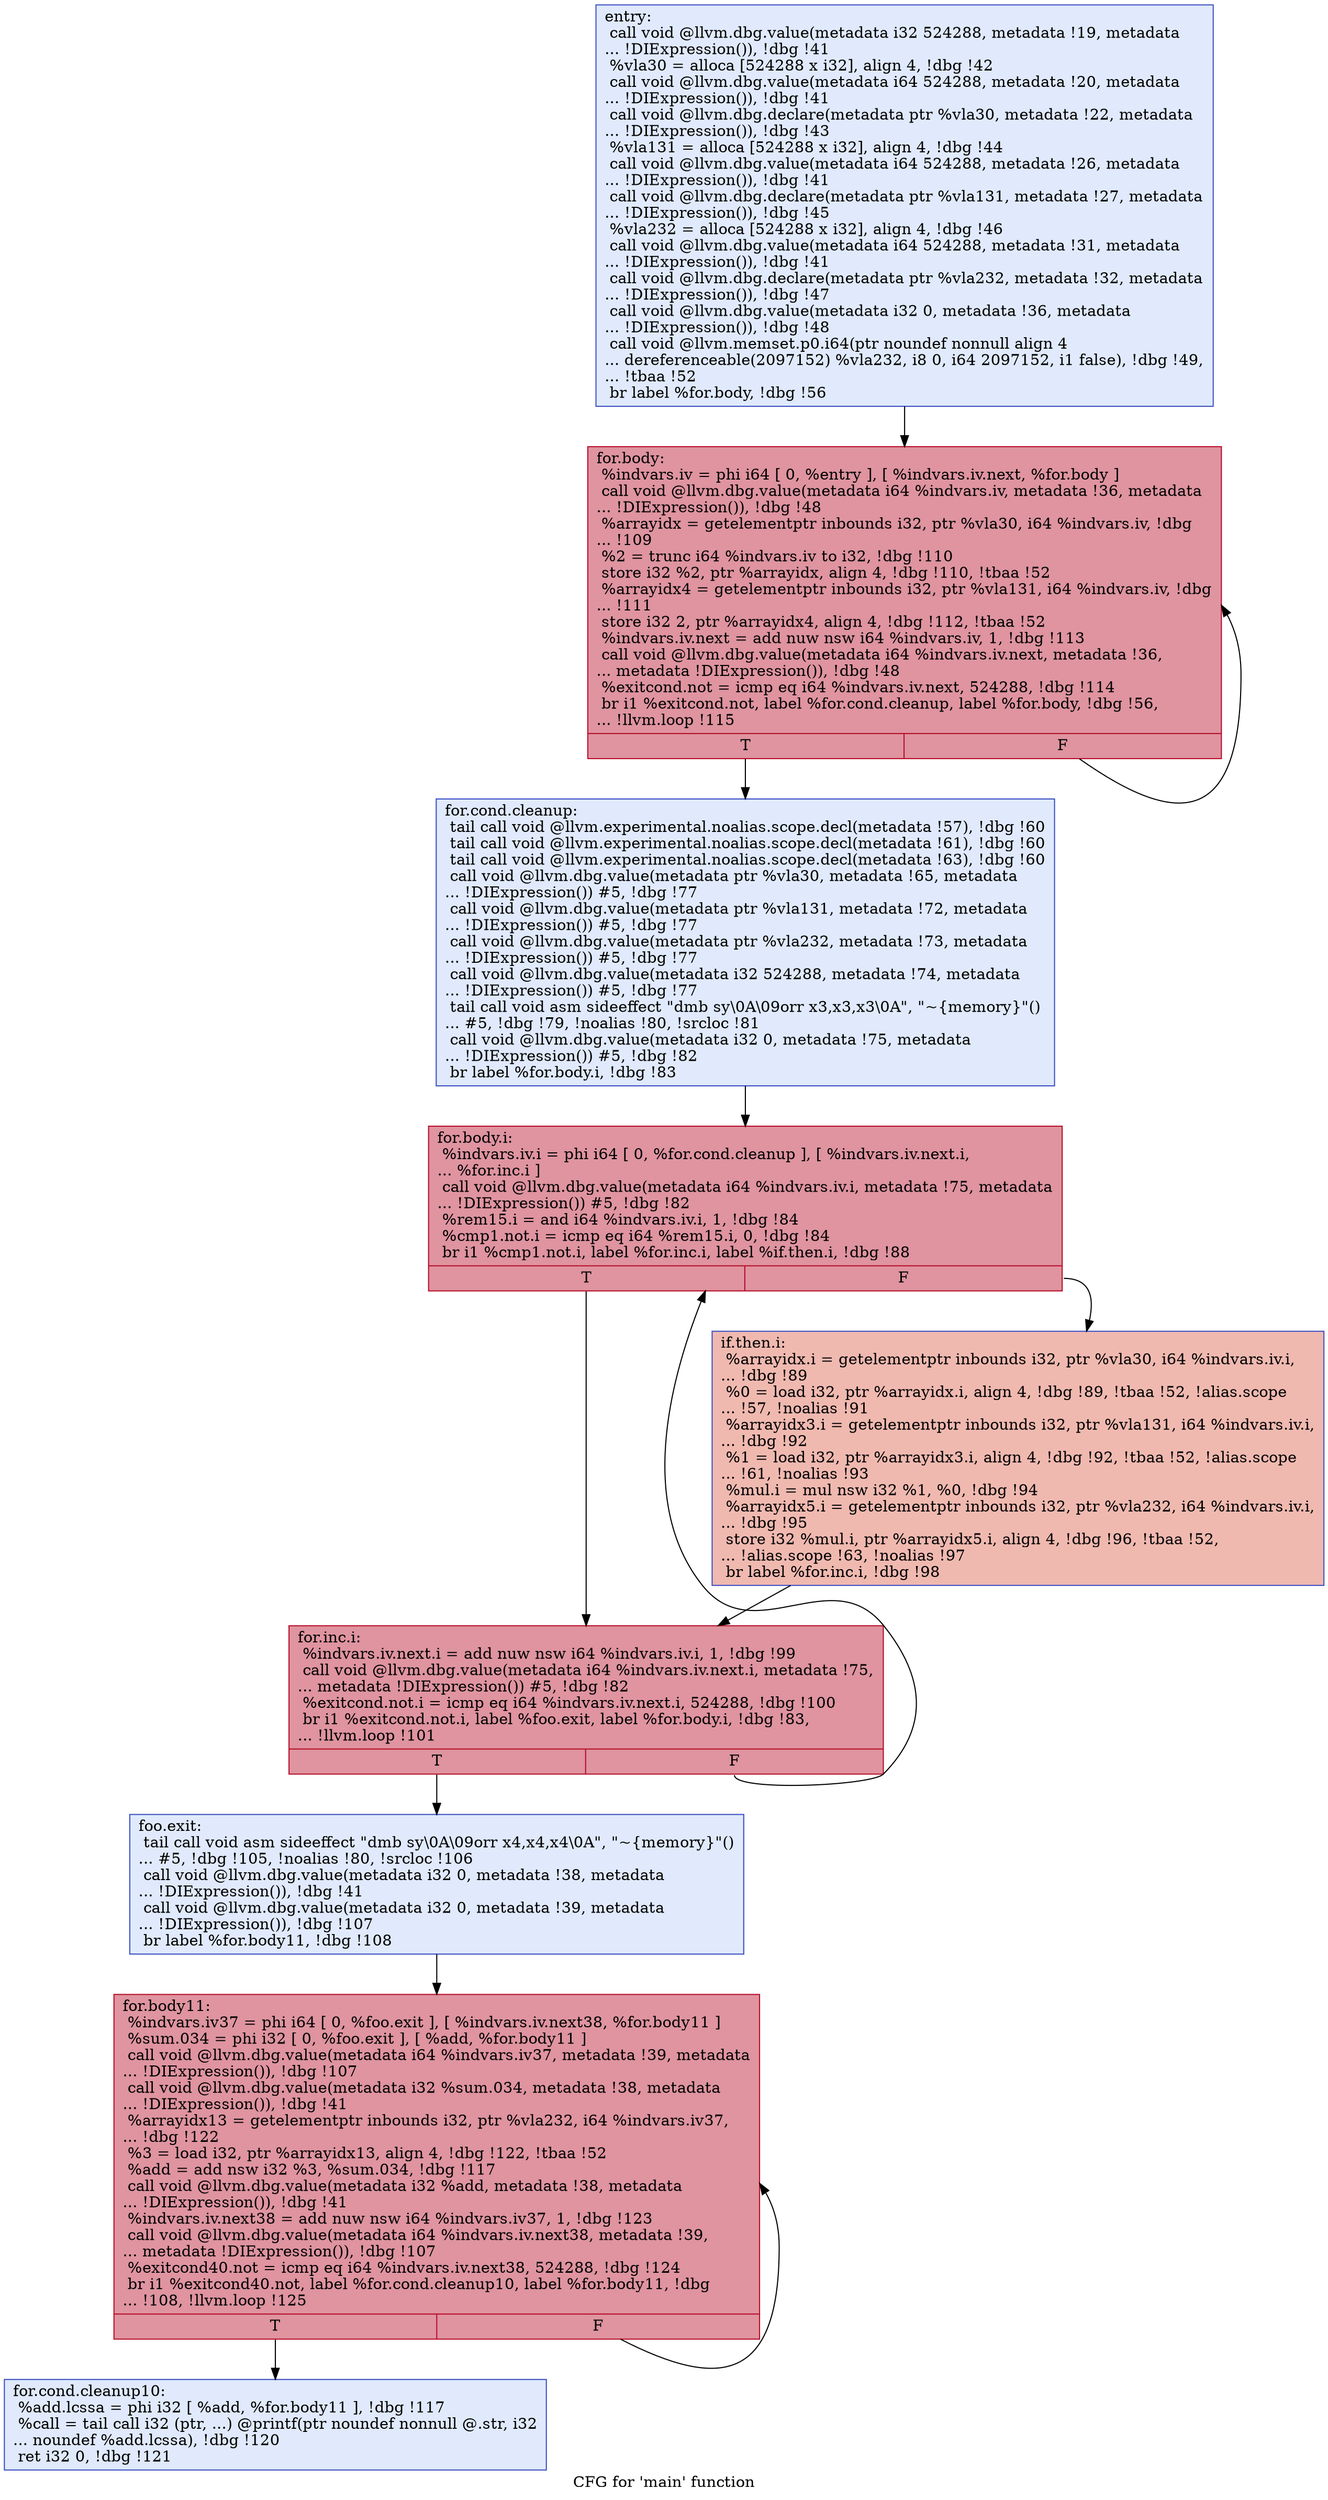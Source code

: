 digraph "CFG for 'main' function" {
	label="CFG for 'main' function";

	Node0x55c27cf019f0 [shape=record,color="#3d50c3ff", style=filled, fillcolor="#b9d0f970",label="{entry:\l  call void @llvm.dbg.value(metadata i32 524288, metadata !19, metadata\l... !DIExpression()), !dbg !41\l  %vla30 = alloca [524288 x i32], align 4, !dbg !42\l  call void @llvm.dbg.value(metadata i64 524288, metadata !20, metadata\l... !DIExpression()), !dbg !41\l  call void @llvm.dbg.declare(metadata ptr %vla30, metadata !22, metadata\l... !DIExpression()), !dbg !43\l  %vla131 = alloca [524288 x i32], align 4, !dbg !44\l  call void @llvm.dbg.value(metadata i64 524288, metadata !26, metadata\l... !DIExpression()), !dbg !41\l  call void @llvm.dbg.declare(metadata ptr %vla131, metadata !27, metadata\l... !DIExpression()), !dbg !45\l  %vla232 = alloca [524288 x i32], align 4, !dbg !46\l  call void @llvm.dbg.value(metadata i64 524288, metadata !31, metadata\l... !DIExpression()), !dbg !41\l  call void @llvm.dbg.declare(metadata ptr %vla232, metadata !32, metadata\l... !DIExpression()), !dbg !47\l  call void @llvm.dbg.value(metadata i32 0, metadata !36, metadata\l... !DIExpression()), !dbg !48\l  call void @llvm.memset.p0.i64(ptr noundef nonnull align 4\l... dereferenceable(2097152) %vla232, i8 0, i64 2097152, i1 false), !dbg !49,\l... !tbaa !52\l  br label %for.body, !dbg !56\l}"];
	Node0x55c27cf019f0 -> Node0x55c27cf04950;
	Node0x55c27cf04b40 [shape=record,color="#3d50c3ff", style=filled, fillcolor="#b9d0f970",label="{for.cond.cleanup:                                 \l  tail call void @llvm.experimental.noalias.scope.decl(metadata !57), !dbg !60\l  tail call void @llvm.experimental.noalias.scope.decl(metadata !61), !dbg !60\l  tail call void @llvm.experimental.noalias.scope.decl(metadata !63), !dbg !60\l  call void @llvm.dbg.value(metadata ptr %vla30, metadata !65, metadata\l... !DIExpression()) #5, !dbg !77\l  call void @llvm.dbg.value(metadata ptr %vla131, metadata !72, metadata\l... !DIExpression()) #5, !dbg !77\l  call void @llvm.dbg.value(metadata ptr %vla232, metadata !73, metadata\l... !DIExpression()) #5, !dbg !77\l  call void @llvm.dbg.value(metadata i32 524288, metadata !74, metadata\l... !DIExpression()) #5, !dbg !77\l  tail call void asm sideeffect \"dmb sy\\0A\\09orr x3,x3,x3\\0A\", \"~\{memory\}\"()\l... #5, !dbg !79, !noalias !80, !srcloc !81\l  call void @llvm.dbg.value(metadata i32 0, metadata !75, metadata\l... !DIExpression()) #5, !dbg !82\l  br label %for.body.i, !dbg !83\l}"];
	Node0x55c27cf04b40 -> Node0x55c27cf074b0;
	Node0x55c27cf074b0 [shape=record,color="#b70d28ff", style=filled, fillcolor="#b70d2870",label="{for.body.i:                                       \l  %indvars.iv.i = phi i64 [ 0, %for.cond.cleanup ], [ %indvars.iv.next.i,\l... %for.inc.i ]\l  call void @llvm.dbg.value(metadata i64 %indvars.iv.i, metadata !75, metadata\l... !DIExpression()) #5, !dbg !82\l  %rem15.i = and i64 %indvars.iv.i, 1, !dbg !84\l  %cmp1.not.i = icmp eq i64 %rem15.i, 0, !dbg !84\l  br i1 %cmp1.not.i, label %for.inc.i, label %if.then.i, !dbg !88\l|{<s0>T|<s1>F}}"];
	Node0x55c27cf074b0:s0 -> Node0x55c27cf076a0;
	Node0x55c27cf074b0:s1 -> Node0x55c27cf08910;
	Node0x55c27cf08910 [shape=record,color="#3d50c3ff", style=filled, fillcolor="#de614d70",label="{if.then.i:                                        \l  %arrayidx.i = getelementptr inbounds i32, ptr %vla30, i64 %indvars.iv.i,\l... !dbg !89\l  %0 = load i32, ptr %arrayidx.i, align 4, !dbg !89, !tbaa !52, !alias.scope\l... !57, !noalias !91\l  %arrayidx3.i = getelementptr inbounds i32, ptr %vla131, i64 %indvars.iv.i,\l... !dbg !92\l  %1 = load i32, ptr %arrayidx3.i, align 4, !dbg !92, !tbaa !52, !alias.scope\l... !61, !noalias !93\l  %mul.i = mul nsw i32 %1, %0, !dbg !94\l  %arrayidx5.i = getelementptr inbounds i32, ptr %vla232, i64 %indvars.iv.i,\l... !dbg !95\l  store i32 %mul.i, ptr %arrayidx5.i, align 4, !dbg !96, !tbaa !52,\l... !alias.scope !63, !noalias !97\l  br label %for.inc.i, !dbg !98\l}"];
	Node0x55c27cf08910 -> Node0x55c27cf076a0;
	Node0x55c27cf076a0 [shape=record,color="#b70d28ff", style=filled, fillcolor="#b70d2870",label="{for.inc.i:                                        \l  %indvars.iv.next.i = add nuw nsw i64 %indvars.iv.i, 1, !dbg !99\l  call void @llvm.dbg.value(metadata i64 %indvars.iv.next.i, metadata !75,\l... metadata !DIExpression()) #5, !dbg !82\l  %exitcond.not.i = icmp eq i64 %indvars.iv.next.i, 524288, !dbg !100\l  br i1 %exitcond.not.i, label %foo.exit, label %for.body.i, !dbg !83,\l... !llvm.loop !101\l|{<s0>T|<s1>F}}"];
	Node0x55c27cf076a0:s0 -> Node0x55c27cf0c170;
	Node0x55c27cf076a0:s1 -> Node0x55c27cf074b0;
	Node0x55c27cf0c170 [shape=record,color="#3d50c3ff", style=filled, fillcolor="#b9d0f970",label="{foo.exit:                                         \l  tail call void asm sideeffect \"dmb sy\\0A\\09orr x4,x4,x4\\0A\", \"~\{memory\}\"()\l... #5, !dbg !105, !noalias !80, !srcloc !106\l  call void @llvm.dbg.value(metadata i32 0, metadata !38, metadata\l... !DIExpression()), !dbg !41\l  call void @llvm.dbg.value(metadata i32 0, metadata !39, metadata\l... !DIExpression()), !dbg !107\l  br label %for.body11, !dbg !108\l}"];
	Node0x55c27cf0c170 -> Node0x55c27cf0de80;
	Node0x55c27cf04950 [shape=record,color="#b70d28ff", style=filled, fillcolor="#b70d2870",label="{for.body:                                         \l  %indvars.iv = phi i64 [ 0, %entry ], [ %indvars.iv.next, %for.body ]\l  call void @llvm.dbg.value(metadata i64 %indvars.iv, metadata !36, metadata\l... !DIExpression()), !dbg !48\l  %arrayidx = getelementptr inbounds i32, ptr %vla30, i64 %indvars.iv, !dbg\l... !109\l  %2 = trunc i64 %indvars.iv to i32, !dbg !110\l  store i32 %2, ptr %arrayidx, align 4, !dbg !110, !tbaa !52\l  %arrayidx4 = getelementptr inbounds i32, ptr %vla131, i64 %indvars.iv, !dbg\l... !111\l  store i32 2, ptr %arrayidx4, align 4, !dbg !112, !tbaa !52\l  %indvars.iv.next = add nuw nsw i64 %indvars.iv, 1, !dbg !113\l  call void @llvm.dbg.value(metadata i64 %indvars.iv.next, metadata !36,\l... metadata !DIExpression()), !dbg !48\l  %exitcond.not = icmp eq i64 %indvars.iv.next, 524288, !dbg !114\l  br i1 %exitcond.not, label %for.cond.cleanup, label %for.body, !dbg !56,\l... !llvm.loop !115\l|{<s0>T|<s1>F}}"];
	Node0x55c27cf04950:s0 -> Node0x55c27cf04b40;
	Node0x55c27cf04950:s1 -> Node0x55c27cf04950;
	Node0x55c27cf11080 [shape=record,color="#3d50c3ff", style=filled, fillcolor="#b9d0f970",label="{for.cond.cleanup10:                               \l  %add.lcssa = phi i32 [ %add, %for.body11 ], !dbg !117\l  %call = tail call i32 (ptr, ...) @printf(ptr noundef nonnull @.str, i32\l... noundef %add.lcssa), !dbg !120\l  ret i32 0, !dbg !121\l}"];
	Node0x55c27cf0de80 [shape=record,color="#b70d28ff", style=filled, fillcolor="#b70d2870",label="{for.body11:                                       \l  %indvars.iv37 = phi i64 [ 0, %foo.exit ], [ %indvars.iv.next38, %for.body11 ]\l  %sum.034 = phi i32 [ 0, %foo.exit ], [ %add, %for.body11 ]\l  call void @llvm.dbg.value(metadata i64 %indvars.iv37, metadata !39, metadata\l... !DIExpression()), !dbg !107\l  call void @llvm.dbg.value(metadata i32 %sum.034, metadata !38, metadata\l... !DIExpression()), !dbg !41\l  %arrayidx13 = getelementptr inbounds i32, ptr %vla232, i64 %indvars.iv37,\l... !dbg !122\l  %3 = load i32, ptr %arrayidx13, align 4, !dbg !122, !tbaa !52\l  %add = add nsw i32 %3, %sum.034, !dbg !117\l  call void @llvm.dbg.value(metadata i32 %add, metadata !38, metadata\l... !DIExpression()), !dbg !41\l  %indvars.iv.next38 = add nuw nsw i64 %indvars.iv37, 1, !dbg !123\l  call void @llvm.dbg.value(metadata i64 %indvars.iv.next38, metadata !39,\l... metadata !DIExpression()), !dbg !107\l  %exitcond40.not = icmp eq i64 %indvars.iv.next38, 524288, !dbg !124\l  br i1 %exitcond40.not, label %for.cond.cleanup10, label %for.body11, !dbg\l... !108, !llvm.loop !125\l|{<s0>T|<s1>F}}"];
	Node0x55c27cf0de80:s0 -> Node0x55c27cf11080;
	Node0x55c27cf0de80:s1 -> Node0x55c27cf0de80;
}
